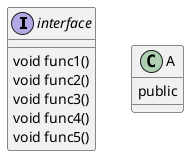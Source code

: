 @startuml
'https://plantuml.com/class-diagram

interface interface{
    void func1()
    void func2()
    void func3()
    void func4()
    void func5()
}
class A{
    public
}
@enduml